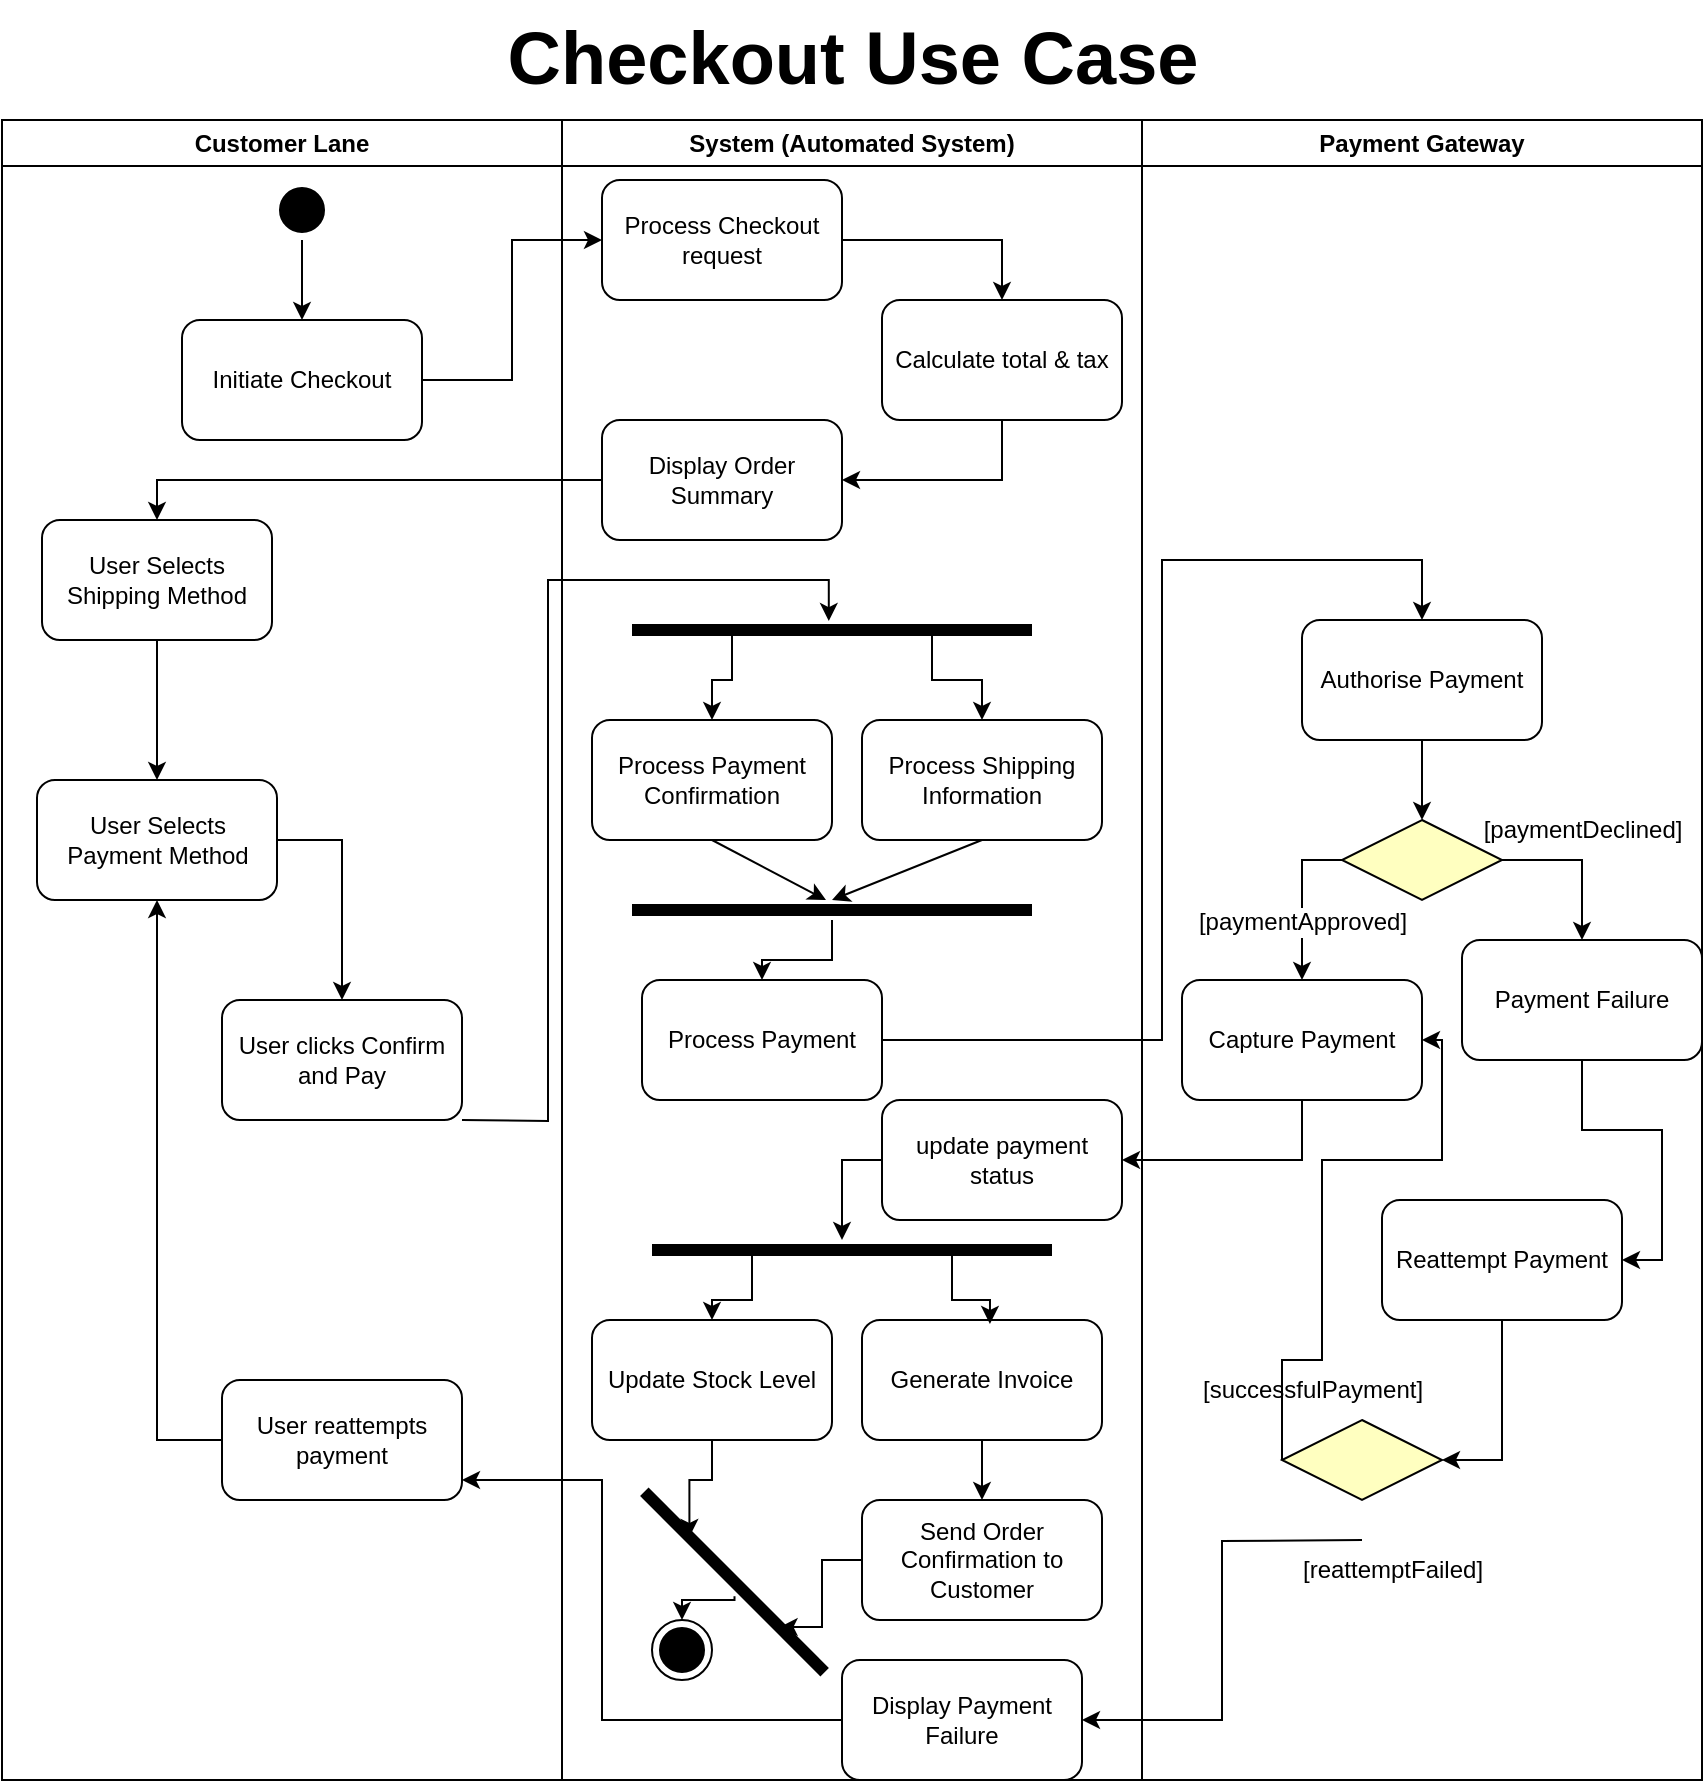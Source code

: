 <mxfile version="27.0.6">
  <diagram name="Page-1" id="e7e014a7-5840-1c2e-5031-d8a46d1fe8dd">
    <mxGraphModel dx="1678" dy="924" grid="1" gridSize="10" guides="1" tooltips="1" connect="1" arrows="1" fold="1" page="1" pageScale="1" pageWidth="1169" pageHeight="826" background="none" math="0" shadow="0">
      <root>
        <mxCell id="0" />
        <mxCell id="1" parent="0" />
        <mxCell id="2" value="Customer Lane" style="swimlane;whiteSpace=wrap" parent="1" vertex="1">
          <mxGeometry x="670" y="70" width="280" height="830" as="geometry" />
        </mxCell>
        <mxCell id="5IQpqtjyxT1ot1ysbRe6-16" value="" style="edgeStyle=orthogonalEdgeStyle;rounded=0;orthogonalLoop=1;jettySize=auto;html=1;" parent="2" source="5" target="5IQpqtjyxT1ot1ysbRe6-15" edge="1">
          <mxGeometry relative="1" as="geometry" />
        </mxCell>
        <mxCell id="5" value="" style="ellipse;shape=startState;fillColor=#000000;strokeColor=#000000;" parent="2" vertex="1">
          <mxGeometry x="135" y="30" width="30" height="30" as="geometry" />
        </mxCell>
        <mxCell id="gRQSYHAqGpF5qdMIA_KD-38" style="edgeStyle=orthogonalEdgeStyle;rounded=0;orthogonalLoop=1;jettySize=auto;html=1;exitX=0.5;exitY=1;exitDx=0;exitDy=0;entryX=0.5;entryY=0;entryDx=0;entryDy=0;" parent="2" source="uR4Y5NdSJCiW5M6gI8Ui-8" target="uR4Y5NdSJCiW5M6gI8Ui-12" edge="1">
          <mxGeometry relative="1" as="geometry" />
        </mxCell>
        <mxCell id="uR4Y5NdSJCiW5M6gI8Ui-8" value="User Selects Shipping Method" style="rounded=1;whiteSpace=wrap;html=1;" parent="2" vertex="1">
          <mxGeometry x="20" y="200" width="115" height="60" as="geometry" />
        </mxCell>
        <mxCell id="gRQSYHAqGpF5qdMIA_KD-39" style="edgeStyle=orthogonalEdgeStyle;rounded=0;orthogonalLoop=1;jettySize=auto;html=1;exitX=1;exitY=0.5;exitDx=0;exitDy=0;entryX=0.5;entryY=0;entryDx=0;entryDy=0;" parent="2" source="uR4Y5NdSJCiW5M6gI8Ui-12" target="uR4Y5NdSJCiW5M6gI8Ui-27" edge="1">
          <mxGeometry relative="1" as="geometry" />
        </mxCell>
        <mxCell id="uR4Y5NdSJCiW5M6gI8Ui-12" value="User Selects Payment Method" style="rounded=1;whiteSpace=wrap;html=1;" parent="2" vertex="1">
          <mxGeometry x="17.5" y="330" width="120" height="60" as="geometry" />
        </mxCell>
        <mxCell id="uR4Y5NdSJCiW5M6gI8Ui-27" value="User clicks Confirm and Pay" style="rounded=1;whiteSpace=wrap;html=1;" parent="2" vertex="1">
          <mxGeometry x="110" y="440" width="120" height="60" as="geometry" />
        </mxCell>
        <mxCell id="gRQSYHAqGpF5qdMIA_KD-49" style="edgeStyle=orthogonalEdgeStyle;rounded=0;orthogonalLoop=1;jettySize=auto;html=1;exitX=0;exitY=0.5;exitDx=0;exitDy=0;entryX=0.5;entryY=1;entryDx=0;entryDy=0;" parent="2" source="gRQSYHAqGpF5qdMIA_KD-47" target="uR4Y5NdSJCiW5M6gI8Ui-12" edge="1">
          <mxGeometry relative="1" as="geometry" />
        </mxCell>
        <mxCell id="gRQSYHAqGpF5qdMIA_KD-47" value="User reattempts payment" style="rounded=1;whiteSpace=wrap;html=1;" parent="2" vertex="1">
          <mxGeometry x="110" y="630" width="120" height="60" as="geometry" />
        </mxCell>
        <mxCell id="5IQpqtjyxT1ot1ysbRe6-15" value="Initiate Checkout" style="rounded=1;whiteSpace=wrap;html=1;" parent="2" vertex="1">
          <mxGeometry x="90" y="100" width="120" height="60" as="geometry" />
        </mxCell>
        <mxCell id="ocmlmnkPLiXoLDkhKhnW-51" value="System (Automated System)" style="swimlane;whiteSpace=wrap;html=1;" parent="1" vertex="1">
          <mxGeometry x="950" y="70" width="290" height="830" as="geometry" />
        </mxCell>
        <mxCell id="-Nu-iz6yhPij3RHNjI04-8" style="edgeStyle=orthogonalEdgeStyle;rounded=0;orthogonalLoop=1;jettySize=auto;html=1;exitX=0;exitY=0.5;exitDx=0;exitDy=0;" edge="1" parent="ocmlmnkPLiXoLDkhKhnW-51" source="gRQSYHAqGpF5qdMIA_KD-12" target="-Nu-iz6yhPij3RHNjI04-5">
          <mxGeometry relative="1" as="geometry">
            <mxPoint x="140" y="550" as="targetPoint" />
            <Array as="points">
              <mxPoint x="140" y="520" />
            </Array>
          </mxGeometry>
        </mxCell>
        <mxCell id="gRQSYHAqGpF5qdMIA_KD-12" value="update payment status" style="rounded=1;whiteSpace=wrap;html=1;" parent="ocmlmnkPLiXoLDkhKhnW-51" vertex="1">
          <mxGeometry x="160" y="490" width="120" height="60" as="geometry" />
        </mxCell>
        <mxCell id="gRQSYHAqGpF5qdMIA_KD-14" value="Update Stock Level" style="rounded=1;whiteSpace=wrap;html=1;" parent="ocmlmnkPLiXoLDkhKhnW-51" vertex="1">
          <mxGeometry x="15" y="600" width="120" height="60" as="geometry" />
        </mxCell>
        <mxCell id="5IQpqtjyxT1ot1ysbRe6-13" style="edgeStyle=orthogonalEdgeStyle;rounded=0;orthogonalLoop=1;jettySize=auto;html=1;exitX=0.5;exitY=1;exitDx=0;exitDy=0;entryX=1;entryY=0.5;entryDx=0;entryDy=0;" parent="ocmlmnkPLiXoLDkhKhnW-51" source="5IQpqtjyxT1ot1ysbRe6-9" target="5IQpqtjyxT1ot1ysbRe6-10" edge="1">
          <mxGeometry relative="1" as="geometry" />
        </mxCell>
        <mxCell id="5IQpqtjyxT1ot1ysbRe6-9" value="Calculate total &amp;amp; tax" style="rounded=1;whiteSpace=wrap;html=1;" parent="ocmlmnkPLiXoLDkhKhnW-51" vertex="1">
          <mxGeometry x="160" y="90" width="120" height="60" as="geometry" />
        </mxCell>
        <mxCell id="gRQSYHAqGpF5qdMIA_KD-40" style="edgeStyle=orthogonalEdgeStyle;rounded=0;orthogonalLoop=1;jettySize=auto;html=1;exitX=1;exitY=0.5;exitDx=0;exitDy=0;entryX=0.492;entryY=0.054;entryDx=0;entryDy=0;entryPerimeter=0;" parent="ocmlmnkPLiXoLDkhKhnW-51" target="uR4Y5NdSJCiW5M6gI8Ui-32" edge="1">
          <mxGeometry relative="1" as="geometry">
            <mxPoint x="-50" y="500" as="sourcePoint" />
          </mxGeometry>
        </mxCell>
        <mxCell id="uR4Y5NdSJCiW5M6gI8Ui-32" value="" style="shape=line;html=1;strokeWidth=6;strokeColor=#000000;" parent="ocmlmnkPLiXoLDkhKhnW-51" vertex="1">
          <mxGeometry x="35" y="250" width="200" height="10" as="geometry" />
        </mxCell>
        <mxCell id="uR4Y5NdSJCiW5M6gI8Ui-36" style="edgeStyle=orthogonalEdgeStyle;rounded=0;orthogonalLoop=1;jettySize=auto;html=1;exitX=0.25;exitY=0.5;exitDx=0;exitDy=0;exitPerimeter=0;entryX=0.5;entryY=0;entryDx=0;entryDy=0;" parent="ocmlmnkPLiXoLDkhKhnW-51" source="uR4Y5NdSJCiW5M6gI8Ui-32" target="uR4Y5NdSJCiW5M6gI8Ui-30" edge="1">
          <mxGeometry relative="1" as="geometry" />
        </mxCell>
        <mxCell id="uR4Y5NdSJCiW5M6gI8Ui-37" style="edgeStyle=orthogonalEdgeStyle;rounded=0;orthogonalLoop=1;jettySize=auto;html=1;exitX=0.75;exitY=0.5;exitDx=0;exitDy=0;exitPerimeter=0;entryX=0.5;entryY=0;entryDx=0;entryDy=0;" parent="ocmlmnkPLiXoLDkhKhnW-51" source="uR4Y5NdSJCiW5M6gI8Ui-32" target="uR4Y5NdSJCiW5M6gI8Ui-31" edge="1">
          <mxGeometry relative="1" as="geometry" />
        </mxCell>
        <mxCell id="uR4Y5NdSJCiW5M6gI8Ui-31" value="Process Shipping Information" style="rounded=1;whiteSpace=wrap;html=1;" parent="ocmlmnkPLiXoLDkhKhnW-51" vertex="1">
          <mxGeometry x="150" y="300" width="120" height="60" as="geometry" />
        </mxCell>
        <mxCell id="uR4Y5NdSJCiW5M6gI8Ui-30" value="Process Payment Confirmation" style="rounded=1;whiteSpace=wrap;html=1;" parent="ocmlmnkPLiXoLDkhKhnW-51" vertex="1">
          <mxGeometry x="15" y="300" width="120" height="60" as="geometry" />
        </mxCell>
        <mxCell id="gRQSYHAqGpF5qdMIA_KD-46" value="" style="endArrow=classic;html=1;rounded=0;exitX=0.5;exitY=1;exitDx=0;exitDy=0;" parent="ocmlmnkPLiXoLDkhKhnW-51" source="uR4Y5NdSJCiW5M6gI8Ui-31" edge="1">
          <mxGeometry width="50" height="50" relative="1" as="geometry">
            <mxPoint x="85" y="370" as="sourcePoint" />
            <mxPoint x="135" y="390" as="targetPoint" />
          </mxGeometry>
        </mxCell>
        <mxCell id="gRQSYHAqGpF5qdMIA_KD-45" value="" style="endArrow=classic;html=1;rounded=0;exitX=0.5;exitY=1;exitDx=0;exitDy=0;" parent="ocmlmnkPLiXoLDkhKhnW-51" source="uR4Y5NdSJCiW5M6gI8Ui-30" edge="1">
          <mxGeometry width="50" height="50" relative="1" as="geometry">
            <mxPoint x="20" y="480" as="sourcePoint" />
            <mxPoint x="132" y="390" as="targetPoint" />
          </mxGeometry>
        </mxCell>
        <mxCell id="uR4Y5NdSJCiW5M6gI8Ui-38" value="" style="shape=line;html=1;strokeWidth=6;strokeColor=#000000;" parent="ocmlmnkPLiXoLDkhKhnW-51" vertex="1">
          <mxGeometry x="35" y="390" width="200" height="10" as="geometry" />
        </mxCell>
        <mxCell id="5IQpqtjyxT1ot1ysbRe6-8" value="" style="edgeStyle=orthogonalEdgeStyle;rounded=0;orthogonalLoop=1;jettySize=auto;html=1;" parent="ocmlmnkPLiXoLDkhKhnW-51" source="uR4Y5NdSJCiW5M6gI8Ui-38" target="uR4Y5NdSJCiW5M6gI8Ui-47" edge="1">
          <mxGeometry relative="1" as="geometry" />
        </mxCell>
        <mxCell id="uR4Y5NdSJCiW5M6gI8Ui-47" value="Process Payment" style="rounded=1;whiteSpace=wrap;html=1;" parent="ocmlmnkPLiXoLDkhKhnW-51" vertex="1">
          <mxGeometry x="40" y="430" width="120" height="60" as="geometry" />
        </mxCell>
        <mxCell id="5IQpqtjyxT1ot1ysbRe6-10" value="Display Order Summary" style="rounded=1;whiteSpace=wrap;html=1;" parent="ocmlmnkPLiXoLDkhKhnW-51" vertex="1">
          <mxGeometry x="20" y="150" width="120" height="60" as="geometry" />
        </mxCell>
        <mxCell id="5IQpqtjyxT1ot1ysbRe6-12" style="edgeStyle=orthogonalEdgeStyle;rounded=0;orthogonalLoop=1;jettySize=auto;html=1;exitX=1;exitY=0.5;exitDx=0;exitDy=0;entryX=0.5;entryY=0;entryDx=0;entryDy=0;" parent="ocmlmnkPLiXoLDkhKhnW-51" source="5IQpqtjyxT1ot1ysbRe6-11" target="5IQpqtjyxT1ot1ysbRe6-9" edge="1">
          <mxGeometry relative="1" as="geometry" />
        </mxCell>
        <mxCell id="5IQpqtjyxT1ot1ysbRe6-11" value="Process Checkout request" style="rounded=1;whiteSpace=wrap;html=1;" parent="ocmlmnkPLiXoLDkhKhnW-51" vertex="1">
          <mxGeometry x="20" y="30" width="120" height="60" as="geometry" />
        </mxCell>
        <mxCell id="gRQSYHAqGpF5qdMIA_KD-11" style="edgeStyle=orthogonalEdgeStyle;rounded=0;orthogonalLoop=1;jettySize=auto;html=1;exitX=1;exitY=0.5;exitDx=0;exitDy=0;entryX=0.5;entryY=0;entryDx=0;entryDy=0;" parent="ocmlmnkPLiXoLDkhKhnW-51" target="uR4Y5NdSJCiW5M6gI8Ui-50" edge="1">
          <mxGeometry relative="1" as="geometry">
            <Array as="points">
              <mxPoint x="160" y="460" />
              <mxPoint x="300" y="460" />
              <mxPoint x="300" y="220" />
              <mxPoint x="430" y="220" />
            </Array>
            <mxPoint x="430" y="230" as="targetPoint" />
            <mxPoint x="160" y="440" as="sourcePoint" />
          </mxGeometry>
        </mxCell>
        <mxCell id="-Nu-iz6yhPij3RHNjI04-10" style="edgeStyle=orthogonalEdgeStyle;rounded=0;orthogonalLoop=1;jettySize=auto;html=1;exitX=0.25;exitY=0.5;exitDx=0;exitDy=0;exitPerimeter=0;entryX=0.5;entryY=0;entryDx=0;entryDy=0;" edge="1" parent="ocmlmnkPLiXoLDkhKhnW-51" source="-Nu-iz6yhPij3RHNjI04-5" target="gRQSYHAqGpF5qdMIA_KD-14">
          <mxGeometry relative="1" as="geometry" />
        </mxCell>
        <mxCell id="-Nu-iz6yhPij3RHNjI04-5" value="" style="shape=line;html=1;strokeWidth=6;strokeColor=#000000;" vertex="1" parent="ocmlmnkPLiXoLDkhKhnW-51">
          <mxGeometry x="45" y="560" width="200" height="10" as="geometry" />
        </mxCell>
        <mxCell id="gRQSYHAqGpF5qdMIA_KD-16" value="Send Order Confirmation to Customer" style="rounded=1;whiteSpace=wrap;html=1;" parent="ocmlmnkPLiXoLDkhKhnW-51" vertex="1">
          <mxGeometry x="150" y="690" width="120" height="60" as="geometry" />
        </mxCell>
        <mxCell id="gRQSYHAqGpF5qdMIA_KD-18" value="" style="ellipse;html=1;shape=endState;fillColor=#000000;strokeColor=#000000;fontColor=#000000;" parent="ocmlmnkPLiXoLDkhKhnW-51" vertex="1">
          <mxGeometry x="45" y="750" width="30" height="30" as="geometry" />
        </mxCell>
        <mxCell id="gRQSYHAqGpF5qdMIA_KD-34" value="Display Payment Failure" style="rounded=1;whiteSpace=wrap;html=1;" parent="ocmlmnkPLiXoLDkhKhnW-51" vertex="1">
          <mxGeometry x="140" y="770" width="120" height="60" as="geometry" />
        </mxCell>
        <mxCell id="gRQSYHAqGpF5qdMIA_KD-48" style="edgeStyle=orthogonalEdgeStyle;rounded=0;orthogonalLoop=1;jettySize=auto;html=1;exitX=0;exitY=0.5;exitDx=0;exitDy=0;entryX=1;entryY=0.5;entryDx=0;entryDy=0;" parent="ocmlmnkPLiXoLDkhKhnW-51" source="gRQSYHAqGpF5qdMIA_KD-34" edge="1">
          <mxGeometry relative="1" as="geometry">
            <Array as="points">
              <mxPoint x="20" y="800" />
              <mxPoint x="20" y="680" />
            </Array>
            <mxPoint x="-50" y="680" as="targetPoint" />
          </mxGeometry>
        </mxCell>
        <mxCell id="gRQSYHAqGpF5qdMIA_KD-41" style="edgeStyle=orthogonalEdgeStyle;rounded=0;orthogonalLoop=1;jettySize=auto;html=1;exitX=0.5;exitY=1;exitDx=0;exitDy=0;entryX=1;entryY=0.5;entryDx=0;entryDy=0;" parent="ocmlmnkPLiXoLDkhKhnW-51" target="gRQSYHAqGpF5qdMIA_KD-34" edge="1">
          <mxGeometry relative="1" as="geometry">
            <mxPoint x="400" y="710" as="sourcePoint" />
          </mxGeometry>
        </mxCell>
        <mxCell id="-Nu-iz6yhPij3RHNjI04-16" style="edgeStyle=orthogonalEdgeStyle;rounded=0;orthogonalLoop=1;jettySize=auto;html=1;exitX=0.5;exitY=1;exitDx=0;exitDy=0;entryX=0.5;entryY=0;entryDx=0;entryDy=0;" edge="1" parent="ocmlmnkPLiXoLDkhKhnW-51" source="-Nu-iz6yhPij3RHNjI04-9" target="gRQSYHAqGpF5qdMIA_KD-16">
          <mxGeometry relative="1" as="geometry" />
        </mxCell>
        <mxCell id="-Nu-iz6yhPij3RHNjI04-9" value="Generate Invoice" style="rounded=1;whiteSpace=wrap;html=1;" vertex="1" parent="ocmlmnkPLiXoLDkhKhnW-51">
          <mxGeometry x="150" y="600" width="120" height="60" as="geometry" />
        </mxCell>
        <mxCell id="-Nu-iz6yhPij3RHNjI04-11" style="edgeStyle=orthogonalEdgeStyle;rounded=0;orthogonalLoop=1;jettySize=auto;html=1;exitX=0.75;exitY=0.5;exitDx=0;exitDy=0;exitPerimeter=0;entryX=0.533;entryY=0.033;entryDx=0;entryDy=0;entryPerimeter=0;" edge="1" parent="ocmlmnkPLiXoLDkhKhnW-51" source="-Nu-iz6yhPij3RHNjI04-5" target="-Nu-iz6yhPij3RHNjI04-9">
          <mxGeometry relative="1" as="geometry" />
        </mxCell>
        <mxCell id="-Nu-iz6yhPij3RHNjI04-19" value="" style="edgeStyle=orthogonalEdgeStyle;rounded=0;orthogonalLoop=1;jettySize=auto;html=1;" edge="1" parent="ocmlmnkPLiXoLDkhKhnW-51" source="-Nu-iz6yhPij3RHNjI04-13" target="gRQSYHAqGpF5qdMIA_KD-18">
          <mxGeometry relative="1" as="geometry">
            <Array as="points">
              <mxPoint x="86" y="740" />
              <mxPoint x="60" y="740" />
            </Array>
          </mxGeometry>
        </mxCell>
        <mxCell id="-Nu-iz6yhPij3RHNjI04-13" value="" style="shape=line;html=1;strokeWidth=6;strokeColor=#000000;rotation=45;" vertex="1" parent="ocmlmnkPLiXoLDkhKhnW-51">
          <mxGeometry x="22.5" y="726" width="127.5" height="10" as="geometry" />
        </mxCell>
        <mxCell id="-Nu-iz6yhPij3RHNjI04-17" style="edgeStyle=orthogonalEdgeStyle;rounded=0;orthogonalLoop=1;jettySize=auto;html=1;exitX=0;exitY=0.5;exitDx=0;exitDy=0;entryX=0.75;entryY=0.5;entryDx=0;entryDy=0;entryPerimeter=0;" edge="1" parent="ocmlmnkPLiXoLDkhKhnW-51" source="gRQSYHAqGpF5qdMIA_KD-16" target="-Nu-iz6yhPij3RHNjI04-13">
          <mxGeometry relative="1" as="geometry" />
        </mxCell>
        <mxCell id="-Nu-iz6yhPij3RHNjI04-18" style="edgeStyle=orthogonalEdgeStyle;rounded=0;orthogonalLoop=1;jettySize=auto;html=1;exitX=0.5;exitY=1;exitDx=0;exitDy=0;entryX=0.25;entryY=0.5;entryDx=0;entryDy=0;entryPerimeter=0;" edge="1" parent="ocmlmnkPLiXoLDkhKhnW-51" source="gRQSYHAqGpF5qdMIA_KD-14" target="-Nu-iz6yhPij3RHNjI04-13">
          <mxGeometry relative="1" as="geometry" />
        </mxCell>
        <mxCell id="TGFcMOlXtu1Z5XWhOxLF-43" value="Payment Gateway" style="swimlane;whiteSpace=wrap" parent="1" vertex="1">
          <mxGeometry x="1240" y="70" width="280" height="830" as="geometry" />
        </mxCell>
        <mxCell id="uR4Y5NdSJCiW5M6gI8Ui-54" style="edgeStyle=orthogonalEdgeStyle;rounded=0;orthogonalLoop=1;jettySize=auto;html=1;exitX=0.5;exitY=1;exitDx=0;exitDy=0;entryX=0.5;entryY=0;entryDx=0;entryDy=0;" parent="TGFcMOlXtu1Z5XWhOxLF-43" source="uR4Y5NdSJCiW5M6gI8Ui-50" target="uR4Y5NdSJCiW5M6gI8Ui-51" edge="1">
          <mxGeometry relative="1" as="geometry" />
        </mxCell>
        <mxCell id="uR4Y5NdSJCiW5M6gI8Ui-50" value="Authorise Payment" style="rounded=1;whiteSpace=wrap;html=1;" parent="TGFcMOlXtu1Z5XWhOxLF-43" vertex="1">
          <mxGeometry x="80" y="250" width="120" height="60" as="geometry" />
        </mxCell>
        <mxCell id="uR4Y5NdSJCiW5M6gI8Ui-56" style="edgeStyle=orthogonalEdgeStyle;rounded=0;orthogonalLoop=1;jettySize=auto;html=1;exitX=0;exitY=0.5;exitDx=0;exitDy=0;entryX=0.5;entryY=0;entryDx=0;entryDy=0;fontSize=12;" parent="TGFcMOlXtu1Z5XWhOxLF-43" source="uR4Y5NdSJCiW5M6gI8Ui-51" target="uR4Y5NdSJCiW5M6gI8Ui-55" edge="1">
          <mxGeometry relative="1" as="geometry" />
        </mxCell>
        <mxCell id="uR4Y5NdSJCiW5M6gI8Ui-61" value="&lt;span style=&quot;font-size: 12px;&quot;&gt;[paymentApproved]&lt;/span&gt;" style="edgeLabel;html=1;align=center;verticalAlign=middle;resizable=0;points=[];" parent="uR4Y5NdSJCiW5M6gI8Ui-56" vertex="1" connectable="0">
          <mxGeometry x="0.157" y="10" relative="1" as="geometry">
            <mxPoint x="-10" y="4" as="offset" />
          </mxGeometry>
        </mxCell>
        <mxCell id="uR4Y5NdSJCiW5M6gI8Ui-60" style="edgeStyle=orthogonalEdgeStyle;rounded=0;orthogonalLoop=1;jettySize=auto;html=1;exitX=1;exitY=0.5;exitDx=0;exitDy=0;entryX=0.5;entryY=0;entryDx=0;entryDy=0;" parent="TGFcMOlXtu1Z5XWhOxLF-43" source="uR4Y5NdSJCiW5M6gI8Ui-51" target="uR4Y5NdSJCiW5M6gI8Ui-58" edge="1">
          <mxGeometry relative="1" as="geometry" />
        </mxCell>
        <mxCell id="uR4Y5NdSJCiW5M6gI8Ui-51" value="" style="rhombus;whiteSpace=wrap;html=1;fontColor=#000000;fillColor=#ffffc0;strokeColor=#000000;" parent="TGFcMOlXtu1Z5XWhOxLF-43" vertex="1">
          <mxGeometry x="100" y="350" width="80" height="40" as="geometry" />
        </mxCell>
        <mxCell id="uR4Y5NdSJCiW5M6gI8Ui-55" value="Capture Payment" style="rounded=1;whiteSpace=wrap;html=1;" parent="TGFcMOlXtu1Z5XWhOxLF-43" vertex="1">
          <mxGeometry x="20" y="430" width="120" height="60" as="geometry" />
        </mxCell>
        <mxCell id="gRQSYHAqGpF5qdMIA_KD-25" style="edgeStyle=orthogonalEdgeStyle;rounded=0;orthogonalLoop=1;jettySize=auto;html=1;exitX=0.5;exitY=1;exitDx=0;exitDy=0;entryX=1;entryY=0.5;entryDx=0;entryDy=0;" parent="TGFcMOlXtu1Z5XWhOxLF-43" source="uR4Y5NdSJCiW5M6gI8Ui-58" target="gRQSYHAqGpF5qdMIA_KD-24" edge="1">
          <mxGeometry relative="1" as="geometry" />
        </mxCell>
        <mxCell id="uR4Y5NdSJCiW5M6gI8Ui-58" value="Payment Failure" style="rounded=1;whiteSpace=wrap;html=1;" parent="TGFcMOlXtu1Z5XWhOxLF-43" vertex="1">
          <mxGeometry x="160" y="410" width="120" height="60" as="geometry" />
        </mxCell>
        <mxCell id="uR4Y5NdSJCiW5M6gI8Ui-62" value="[paymentDeclined]" style="text;html=1;align=center;verticalAlign=middle;resizable=0;points=[];autosize=1;strokeColor=none;fillColor=none;" parent="TGFcMOlXtu1Z5XWhOxLF-43" vertex="1">
          <mxGeometry x="160" y="340" width="120" height="30" as="geometry" />
        </mxCell>
        <mxCell id="gRQSYHAqGpF5qdMIA_KD-29" style="edgeStyle=orthogonalEdgeStyle;rounded=0;orthogonalLoop=1;jettySize=auto;html=1;exitX=0.5;exitY=1;exitDx=0;exitDy=0;entryX=1;entryY=0.5;entryDx=0;entryDy=0;" parent="TGFcMOlXtu1Z5XWhOxLF-43" source="gRQSYHAqGpF5qdMIA_KD-24" target="gRQSYHAqGpF5qdMIA_KD-28" edge="1">
          <mxGeometry relative="1" as="geometry" />
        </mxCell>
        <mxCell id="gRQSYHAqGpF5qdMIA_KD-24" value="Reattempt Payment" style="rounded=1;whiteSpace=wrap;html=1;" parent="TGFcMOlXtu1Z5XWhOxLF-43" vertex="1">
          <mxGeometry x="120" y="540" width="120" height="60" as="geometry" />
        </mxCell>
        <mxCell id="gRQSYHAqGpF5qdMIA_KD-30" style="edgeStyle=orthogonalEdgeStyle;rounded=0;orthogonalLoop=1;jettySize=auto;html=1;exitX=0;exitY=0.5;exitDx=0;exitDy=0;entryX=1;entryY=0.5;entryDx=0;entryDy=0;" parent="TGFcMOlXtu1Z5XWhOxLF-43" source="gRQSYHAqGpF5qdMIA_KD-28" target="uR4Y5NdSJCiW5M6gI8Ui-55" edge="1">
          <mxGeometry relative="1" as="geometry">
            <Array as="points">
              <mxPoint x="70" y="620" />
              <mxPoint x="90" y="620" />
              <mxPoint x="90" y="520" />
              <mxPoint x="150" y="520" />
              <mxPoint x="150" y="460" />
            </Array>
          </mxGeometry>
        </mxCell>
        <mxCell id="gRQSYHAqGpF5qdMIA_KD-28" value="" style="rhombus;whiteSpace=wrap;html=1;fontColor=#000000;fillColor=#ffffc0;strokeColor=#000000;" parent="TGFcMOlXtu1Z5XWhOxLF-43" vertex="1">
          <mxGeometry x="70" y="650" width="80" height="40" as="geometry" />
        </mxCell>
        <mxCell id="gRQSYHAqGpF5qdMIA_KD-31" value="[successfulPayment]" style="text;html=1;align=center;verticalAlign=middle;resizable=0;points=[];autosize=1;strokeColor=none;fillColor=none;" parent="TGFcMOlXtu1Z5XWhOxLF-43" vertex="1">
          <mxGeometry x="20" y="620" width="130" height="30" as="geometry" />
        </mxCell>
        <mxCell id="gRQSYHAqGpF5qdMIA_KD-42" value="[reattemptFailed]" style="text;html=1;align=center;verticalAlign=middle;resizable=0;points=[];autosize=1;strokeColor=none;fillColor=none;" parent="TGFcMOlXtu1Z5XWhOxLF-43" vertex="1">
          <mxGeometry x="70" y="710" width="110" height="30" as="geometry" />
        </mxCell>
        <mxCell id="agEznNJqok29zz3Ys2b5-47" value="Checkout Use Case" style="text;html=1;align=center;verticalAlign=middle;resizable=0;points=[];autosize=1;strokeColor=none;fillColor=none;fontSize=37;fontStyle=1" parent="1" vertex="1">
          <mxGeometry x="920" y="10" width="350" height="60" as="geometry" />
        </mxCell>
        <mxCell id="gRQSYHAqGpF5qdMIA_KD-13" style="edgeStyle=orthogonalEdgeStyle;rounded=0;orthogonalLoop=1;jettySize=auto;html=1;exitX=0.5;exitY=1;exitDx=0;exitDy=0;entryX=1;entryY=0.5;entryDx=0;entryDy=0;" parent="1" source="uR4Y5NdSJCiW5M6gI8Ui-55" target="gRQSYHAqGpF5qdMIA_KD-12" edge="1">
          <mxGeometry relative="1" as="geometry" />
        </mxCell>
        <mxCell id="5IQpqtjyxT1ot1ysbRe6-14" style="edgeStyle=orthogonalEdgeStyle;rounded=0;orthogonalLoop=1;jettySize=auto;html=1;exitX=0;exitY=0.5;exitDx=0;exitDy=0;entryX=0.5;entryY=0;entryDx=0;entryDy=0;" parent="1" source="5IQpqtjyxT1ot1ysbRe6-10" target="uR4Y5NdSJCiW5M6gI8Ui-8" edge="1">
          <mxGeometry relative="1" as="geometry" />
        </mxCell>
        <mxCell id="WFAhQM24bz3L0jxJDXgS-5" style="edgeStyle=orthogonalEdgeStyle;rounded=0;orthogonalLoop=1;jettySize=auto;html=1;exitX=1;exitY=0.5;exitDx=0;exitDy=0;entryX=0;entryY=0.5;entryDx=0;entryDy=0;" parent="1" source="5IQpqtjyxT1ot1ysbRe6-15" target="5IQpqtjyxT1ot1ysbRe6-11" edge="1">
          <mxGeometry relative="1" as="geometry" />
        </mxCell>
      </root>
    </mxGraphModel>
  </diagram>
</mxfile>
